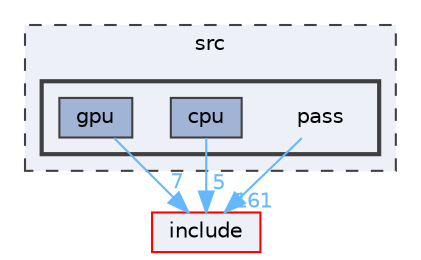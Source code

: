 digraph "src/pass"
{
 // LATEX_PDF_SIZE
  bgcolor="transparent";
  edge [fontname=Helvetica,fontsize=10,labelfontname=Helvetica,labelfontsize=10];
  node [fontname=Helvetica,fontsize=10,shape=box,height=0.2,width=0.4];
  compound=true
  subgraph clusterdir_68267d1309a1af8e8297ef4c3efbcdba {
    graph [ bgcolor="#edf0f7", pencolor="grey25", label="src", fontname=Helvetica,fontsize=10 style="filled,dashed", URL="dir_68267d1309a1af8e8297ef4c3efbcdba.html",tooltip=""]
  subgraph clusterdir_dc2ef78247b46daa8dd3bad222b57cf7 {
    graph [ bgcolor="#edf0f7", pencolor="grey25", label="", fontname=Helvetica,fontsize=10 style="filled,bold", URL="dir_dc2ef78247b46daa8dd3bad222b57cf7.html",tooltip=""]
    dir_dc2ef78247b46daa8dd3bad222b57cf7 [shape=plaintext, label="pass"];
  dir_86278d1967920bb1ab755db575b17ecd [label="cpu", fillcolor="#a2b4d6", color="grey25", style="filled", URL="dir_86278d1967920bb1ab755db575b17ecd.html",tooltip=""];
  dir_c63248d7503d1ef565f2698c9b5ca3e8 [label="gpu", fillcolor="#a2b4d6", color="grey25", style="filled", URL="dir_c63248d7503d1ef565f2698c9b5ca3e8.html",tooltip=""];
  }
  }
  dir_d44c64559bbebec7f509842c48db8b23 [label="include", fillcolor="#edf0f7", color="red", style="filled", URL="dir_d44c64559bbebec7f509842c48db8b23.html",tooltip=""];
  dir_dc2ef78247b46daa8dd3bad222b57cf7->dir_d44c64559bbebec7f509842c48db8b23 [headlabel="161", labeldistance=1.5 headhref="dir_000021_000017.html" color="steelblue1" fontcolor="steelblue1"];
  dir_86278d1967920bb1ab755db575b17ecd->dir_d44c64559bbebec7f509842c48db8b23 [headlabel="5", labeldistance=1.5 headhref="dir_000007_000017.html" color="steelblue1" fontcolor="steelblue1"];
  dir_c63248d7503d1ef565f2698c9b5ca3e8->dir_d44c64559bbebec7f509842c48db8b23 [headlabel="7", labeldistance=1.5 headhref="dir_000016_000017.html" color="steelblue1" fontcolor="steelblue1"];
}
